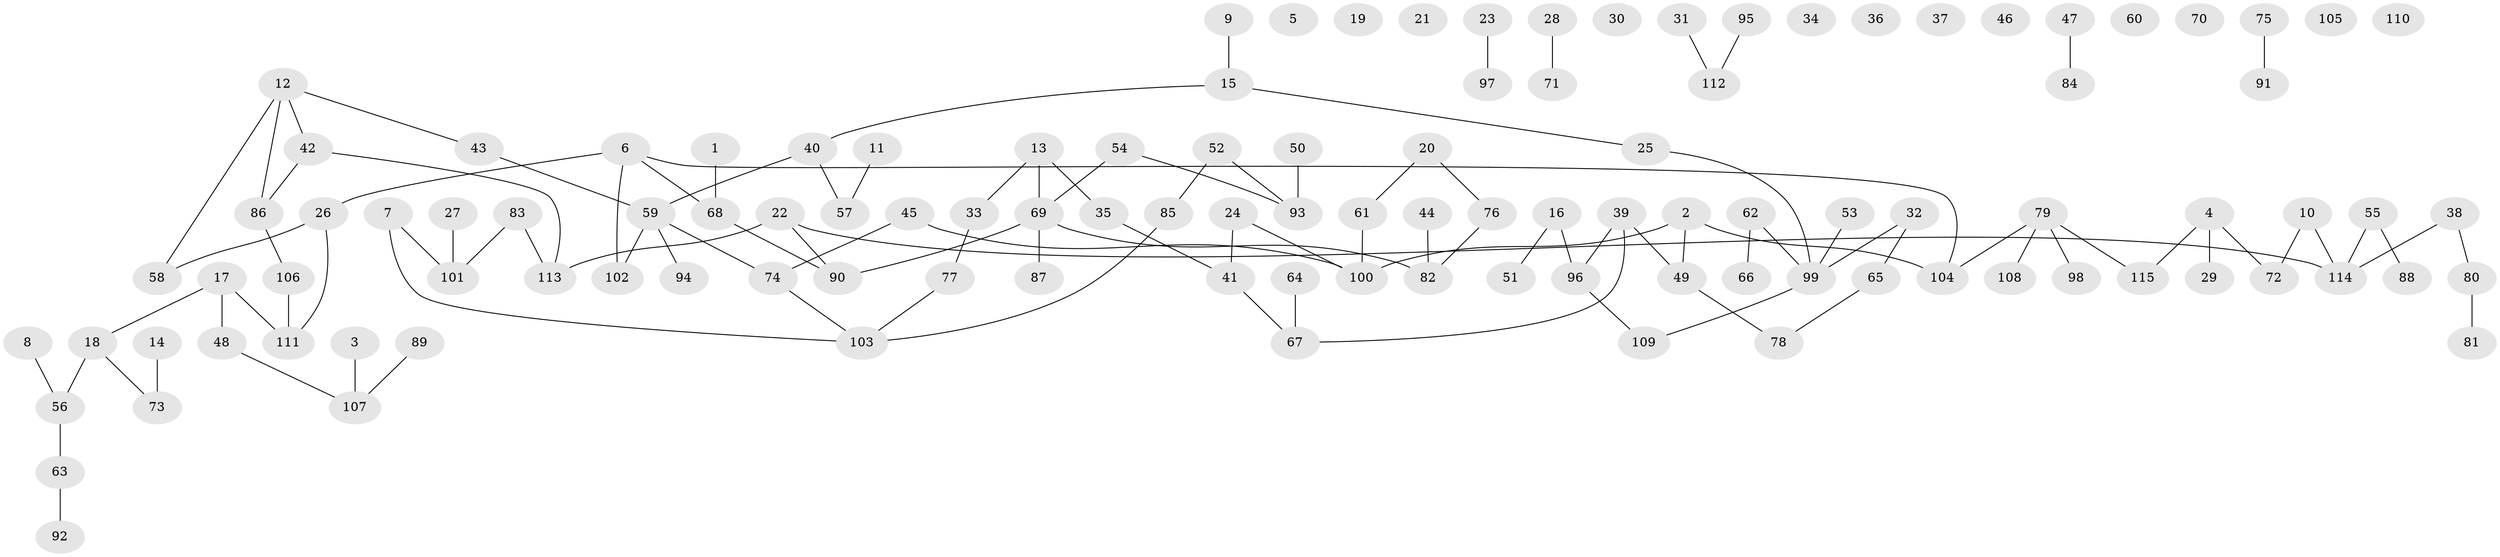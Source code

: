 // coarse degree distribution, {1: 0.2608695652173913, 3: 0.057971014492753624, 2: 0.2753623188405797, 0: 0.21739130434782608, 6: 0.014492753623188406, 4: 0.11594202898550725, 5: 0.057971014492753624}
// Generated by graph-tools (version 1.1) at 2025/16/03/04/25 18:16:26]
// undirected, 115 vertices, 111 edges
graph export_dot {
graph [start="1"]
  node [color=gray90,style=filled];
  1;
  2;
  3;
  4;
  5;
  6;
  7;
  8;
  9;
  10;
  11;
  12;
  13;
  14;
  15;
  16;
  17;
  18;
  19;
  20;
  21;
  22;
  23;
  24;
  25;
  26;
  27;
  28;
  29;
  30;
  31;
  32;
  33;
  34;
  35;
  36;
  37;
  38;
  39;
  40;
  41;
  42;
  43;
  44;
  45;
  46;
  47;
  48;
  49;
  50;
  51;
  52;
  53;
  54;
  55;
  56;
  57;
  58;
  59;
  60;
  61;
  62;
  63;
  64;
  65;
  66;
  67;
  68;
  69;
  70;
  71;
  72;
  73;
  74;
  75;
  76;
  77;
  78;
  79;
  80;
  81;
  82;
  83;
  84;
  85;
  86;
  87;
  88;
  89;
  90;
  91;
  92;
  93;
  94;
  95;
  96;
  97;
  98;
  99;
  100;
  101;
  102;
  103;
  104;
  105;
  106;
  107;
  108;
  109;
  110;
  111;
  112;
  113;
  114;
  115;
  1 -- 68;
  2 -- 49;
  2 -- 100;
  2 -- 104;
  3 -- 107;
  4 -- 29;
  4 -- 72;
  4 -- 115;
  6 -- 26;
  6 -- 68;
  6 -- 102;
  6 -- 104;
  7 -- 101;
  7 -- 103;
  8 -- 56;
  9 -- 15;
  10 -- 72;
  10 -- 114;
  11 -- 57;
  12 -- 42;
  12 -- 43;
  12 -- 58;
  12 -- 86;
  13 -- 33;
  13 -- 35;
  13 -- 69;
  14 -- 73;
  15 -- 25;
  15 -- 40;
  16 -- 51;
  16 -- 96;
  17 -- 18;
  17 -- 48;
  17 -- 111;
  18 -- 56;
  18 -- 73;
  20 -- 61;
  20 -- 76;
  22 -- 90;
  22 -- 113;
  22 -- 114;
  23 -- 97;
  24 -- 41;
  24 -- 100;
  25 -- 99;
  26 -- 58;
  26 -- 111;
  27 -- 101;
  28 -- 71;
  31 -- 112;
  32 -- 65;
  32 -- 99;
  33 -- 77;
  35 -- 41;
  38 -- 80;
  38 -- 114;
  39 -- 49;
  39 -- 67;
  39 -- 96;
  40 -- 57;
  40 -- 59;
  41 -- 67;
  42 -- 86;
  42 -- 113;
  43 -- 59;
  44 -- 82;
  45 -- 74;
  45 -- 100;
  47 -- 84;
  48 -- 107;
  49 -- 78;
  50 -- 93;
  52 -- 85;
  52 -- 93;
  53 -- 99;
  54 -- 69;
  54 -- 93;
  55 -- 88;
  55 -- 114;
  56 -- 63;
  59 -- 74;
  59 -- 94;
  59 -- 102;
  61 -- 100;
  62 -- 66;
  62 -- 99;
  63 -- 92;
  64 -- 67;
  65 -- 78;
  68 -- 90;
  69 -- 82;
  69 -- 87;
  69 -- 90;
  74 -- 103;
  75 -- 91;
  76 -- 82;
  77 -- 103;
  79 -- 98;
  79 -- 104;
  79 -- 108;
  79 -- 115;
  80 -- 81;
  83 -- 101;
  83 -- 113;
  85 -- 103;
  86 -- 106;
  89 -- 107;
  95 -- 112;
  96 -- 109;
  99 -- 109;
  106 -- 111;
}
